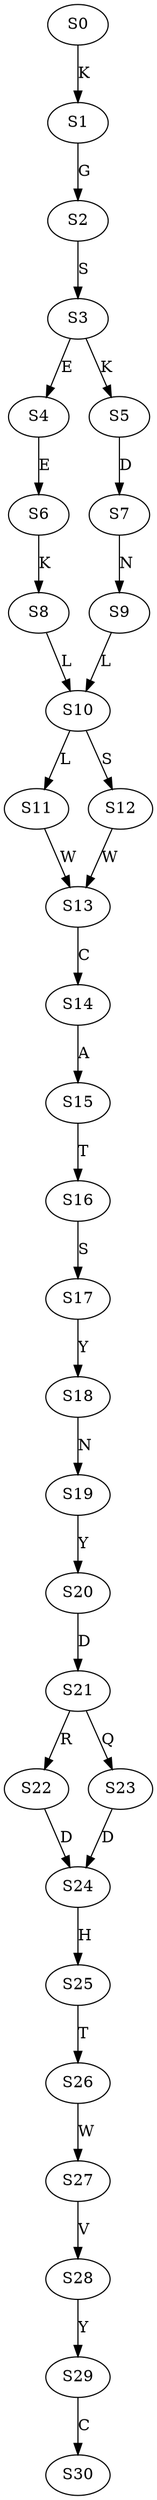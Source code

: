 strict digraph  {
	S0 -> S1 [ label = K ];
	S1 -> S2 [ label = G ];
	S2 -> S3 [ label = S ];
	S3 -> S4 [ label = E ];
	S3 -> S5 [ label = K ];
	S4 -> S6 [ label = E ];
	S5 -> S7 [ label = D ];
	S6 -> S8 [ label = K ];
	S7 -> S9 [ label = N ];
	S8 -> S10 [ label = L ];
	S9 -> S10 [ label = L ];
	S10 -> S11 [ label = L ];
	S10 -> S12 [ label = S ];
	S11 -> S13 [ label = W ];
	S12 -> S13 [ label = W ];
	S13 -> S14 [ label = C ];
	S14 -> S15 [ label = A ];
	S15 -> S16 [ label = T ];
	S16 -> S17 [ label = S ];
	S17 -> S18 [ label = Y ];
	S18 -> S19 [ label = N ];
	S19 -> S20 [ label = Y ];
	S20 -> S21 [ label = D ];
	S21 -> S22 [ label = R ];
	S21 -> S23 [ label = Q ];
	S22 -> S24 [ label = D ];
	S23 -> S24 [ label = D ];
	S24 -> S25 [ label = H ];
	S25 -> S26 [ label = T ];
	S26 -> S27 [ label = W ];
	S27 -> S28 [ label = V ];
	S28 -> S29 [ label = Y ];
	S29 -> S30 [ label = C ];
}
